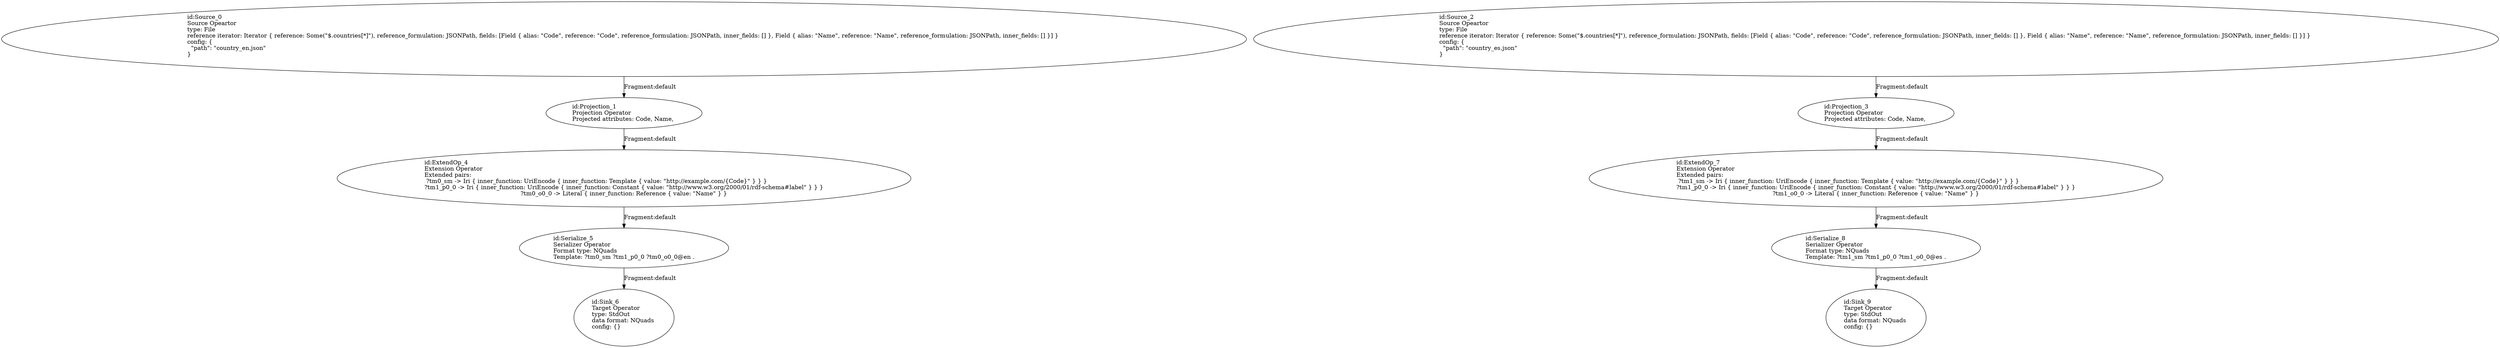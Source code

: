 digraph {
    0 [ label = "id:Source_0 \lSource Opeartor\ltype: File \lreference iterator: Iterator { reference: Some(\"$.countries[*]\"), reference_formulation: JSONPath, fields: [Field { alias: \"Code\", reference: \"Code\", reference_formulation: JSONPath, inner_fields: [] }, Field { alias: \"Name\", reference: \"Name\", reference_formulation: JSONPath, inner_fields: [] }] } \lconfig: {\l  \"path\": \"country_en.json\"\l}\l             " ]
    1 [ label = "id:Projection_1 \lProjection Operator\lProjected attributes: Code, Name, " ]
    2 [ label = "id:Source_2 \lSource Opeartor\ltype: File \lreference iterator: Iterator { reference: Some(\"$.countries[*]\"), reference_formulation: JSONPath, fields: [Field { alias: \"Code\", reference: \"Code\", reference_formulation: JSONPath, inner_fields: [] }, Field { alias: \"Name\", reference: \"Name\", reference_formulation: JSONPath, inner_fields: [] }] } \lconfig: {\l  \"path\": \"country_es.json\"\l}\l             " ]
    3 [ label = "id:Projection_3 \lProjection Operator\lProjected attributes: Code, Name, " ]
    4 [ label = "id:ExtendOp_4 \lExtension Operator\lExtended pairs: \l ?tm0_sm -> Iri { inner_function: UriEncode { inner_function: Template { value: \"http://example.com/{Code}\" } } }\l?tm1_p0_0 -> Iri { inner_function: UriEncode { inner_function: Constant { value: \"http://www.w3.org/2000/01/rdf-schema#label\" } } }\l?tm0_o0_0 -> Literal { inner_function: Reference { value: \"Name\" } }" ]
    5 [ label = "id:Serialize_5 \lSerializer Operator\lFormat type: NQuads\lTemplate: ?tm0_sm ?tm1_p0_0 ?tm0_o0_0@en ." ]
    6 [ label = "id:Sink_6 \lTarget Operator\ltype: StdOut \ldata format: NQuads \lconfig: {}\l             " ]
    7 [ label = "id:ExtendOp_7 \lExtension Operator\lExtended pairs: \l ?tm1_sm -> Iri { inner_function: UriEncode { inner_function: Template { value: \"http://example.com/{Code}\" } } }\l?tm1_p0_0 -> Iri { inner_function: UriEncode { inner_function: Constant { value: \"http://www.w3.org/2000/01/rdf-schema#label\" } } }\l?tm1_o0_0 -> Literal { inner_function: Reference { value: \"Name\" } }" ]
    8 [ label = "id:Serialize_8 \lSerializer Operator\lFormat type: NQuads\lTemplate: ?tm1_sm ?tm1_p0_0 ?tm1_o0_0@es ." ]
    9 [ label = "id:Sink_9 \lTarget Operator\ltype: StdOut \ldata format: NQuads \lconfig: {}\l             " ]
    0 -> 1 [ label = "Fragment:default" ]
    2 -> 3 [ label = "Fragment:default" ]
    1 -> 4 [ label = "Fragment:default" ]
    4 -> 5 [ label = "Fragment:default" ]
    5 -> 6 [ label = "Fragment:default" ]
    3 -> 7 [ label = "Fragment:default" ]
    7 -> 8 [ label = "Fragment:default" ]
    8 -> 9 [ label = "Fragment:default" ]
}

